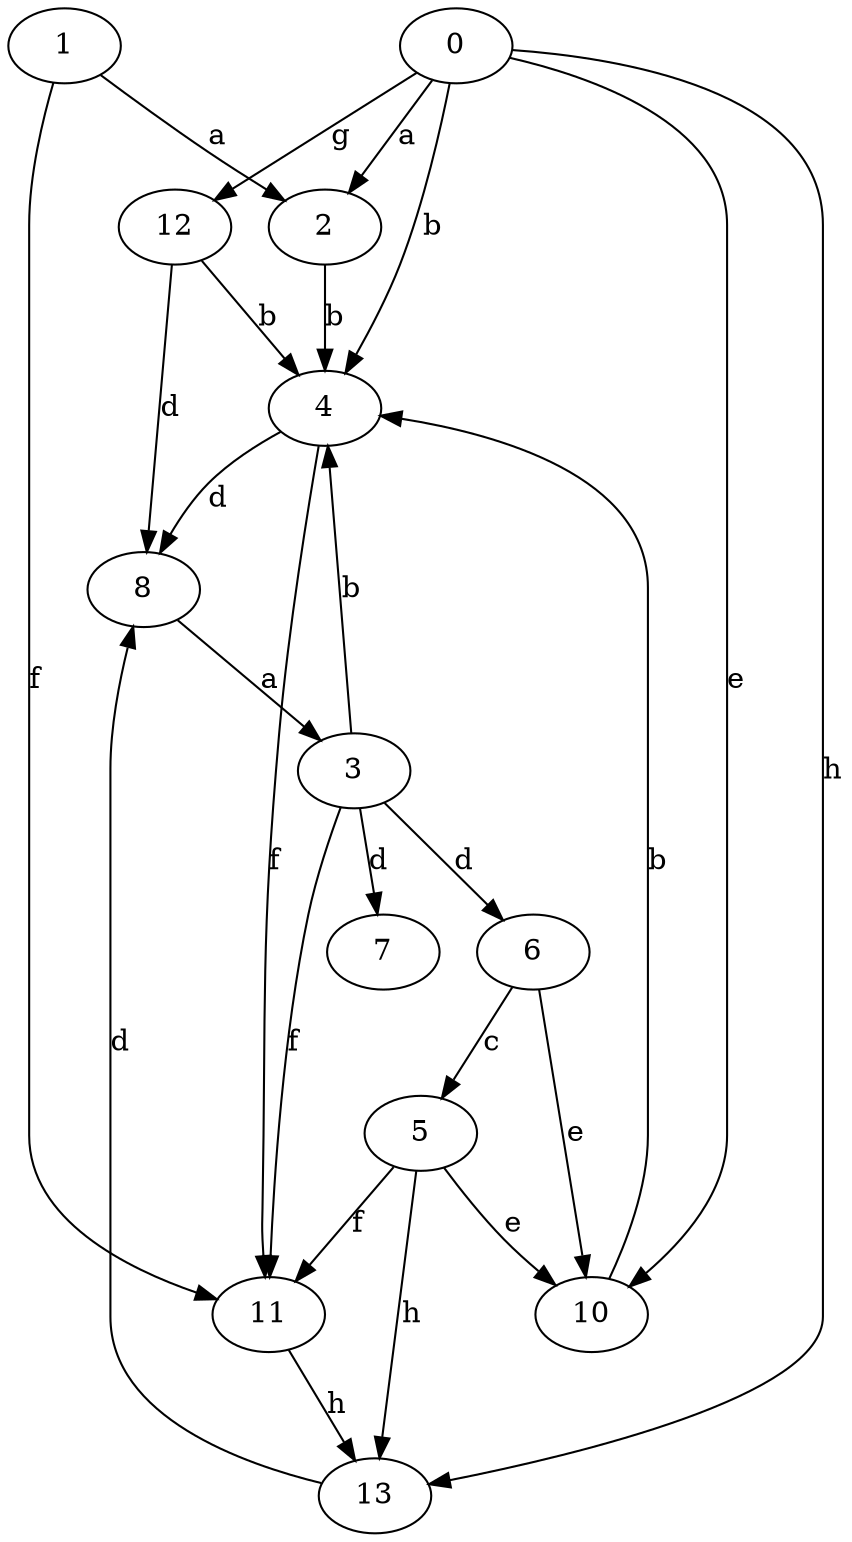 strict digraph  {
1;
2;
3;
0;
4;
5;
6;
7;
8;
10;
11;
12;
13;
1 -> 2  [label=a];
1 -> 11  [label=f];
2 -> 4  [label=b];
3 -> 4  [label=b];
3 -> 6  [label=d];
3 -> 7  [label=d];
3 -> 11  [label=f];
0 -> 2  [label=a];
0 -> 4  [label=b];
0 -> 10  [label=e];
0 -> 12  [label=g];
0 -> 13  [label=h];
4 -> 8  [label=d];
4 -> 11  [label=f];
5 -> 10  [label=e];
5 -> 11  [label=f];
5 -> 13  [label=h];
6 -> 5  [label=c];
6 -> 10  [label=e];
8 -> 3  [label=a];
10 -> 4  [label=b];
11 -> 13  [label=h];
12 -> 4  [label=b];
12 -> 8  [label=d];
13 -> 8  [label=d];
}

